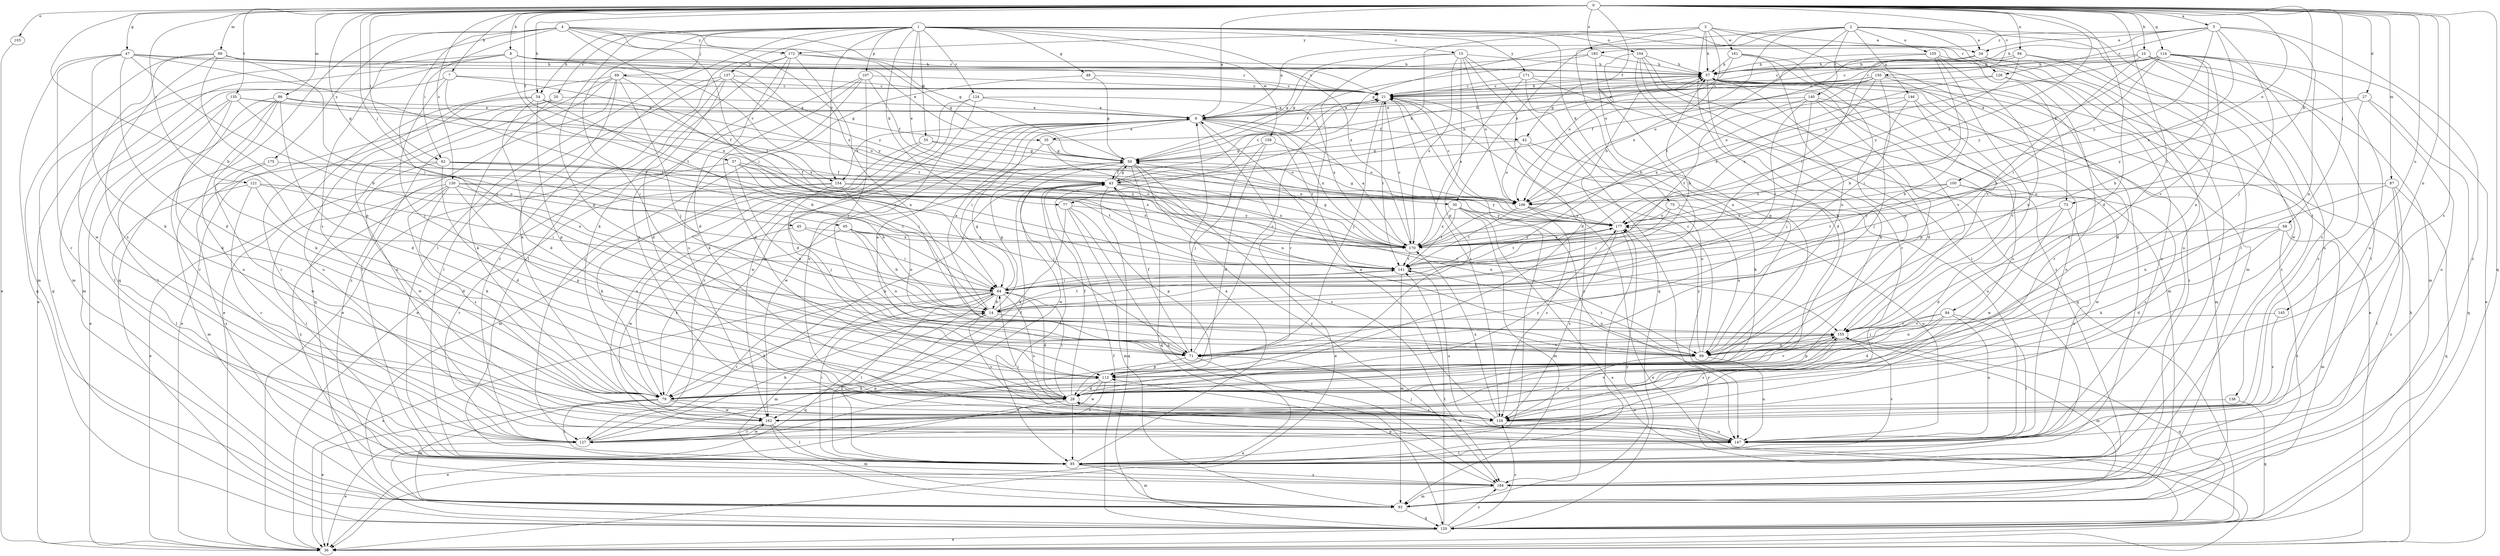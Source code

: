 strict digraph  {
0;
1;
2;
3;
4;
5;
6;
7;
8;
10;
14;
15;
20;
21;
27;
28;
30;
34;
35;
36;
37;
42;
43;
45;
47;
48;
50;
54;
55;
57;
62;
64;
65;
68;
69;
71;
73;
75;
77;
79;
84;
85;
86;
87;
89;
92;
94;
99;
100;
103;
104;
105;
106;
107;
113;
114;
120;
121;
124;
126;
127;
130;
134;
135;
137;
138;
140;
141;
145;
146;
147;
150;
154;
155;
158;
161;
162;
170;
171;
172;
175;
177;
183;
184;
0 -> 5  [label=a];
0 -> 6  [label=a];
0 -> 7  [label=b];
0 -> 8  [label=b];
0 -> 10  [label=b];
0 -> 14  [label=b];
0 -> 27  [label=d];
0 -> 28  [label=d];
0 -> 37  [label=f];
0 -> 42  [label=f];
0 -> 45  [label=g];
0 -> 47  [label=g];
0 -> 54  [label=h];
0 -> 62  [label=i];
0 -> 65  [label=j];
0 -> 68  [label=j];
0 -> 73  [label=k];
0 -> 84  [label=l];
0 -> 86  [label=m];
0 -> 87  [label=m];
0 -> 89  [label=m];
0 -> 94  [label=n];
0 -> 99  [label=n];
0 -> 100  [label=o];
0 -> 103  [label=o];
0 -> 114  [label=q];
0 -> 120  [label=q];
0 -> 121  [label=r];
0 -> 130  [label=s];
0 -> 134  [label=s];
0 -> 135  [label=t];
0 -> 145  [label=u];
0 -> 150  [label=v];
0 -> 170  [label=x];
0 -> 183  [label=z];
1 -> 15  [label=c];
1 -> 20  [label=c];
1 -> 30  [label=e];
1 -> 48  [label=g];
1 -> 54  [label=h];
1 -> 55  [label=h];
1 -> 69  [label=j];
1 -> 71  [label=j];
1 -> 73  [label=k];
1 -> 75  [label=k];
1 -> 77  [label=k];
1 -> 85  [label=l];
1 -> 104  [label=o];
1 -> 107  [label=p];
1 -> 113  [label=p];
1 -> 124  [label=r];
1 -> 126  [label=r];
1 -> 137  [label=t];
1 -> 154  [label=v];
1 -> 158  [label=w];
1 -> 170  [label=x];
1 -> 171  [label=y];
2 -> 6  [label=a];
2 -> 30  [label=e];
2 -> 34  [label=e];
2 -> 50  [label=g];
2 -> 85  [label=l];
2 -> 92  [label=m];
2 -> 105  [label=o];
2 -> 106  [label=o];
2 -> 138  [label=t];
2 -> 140  [label=t];
2 -> 141  [label=t];
2 -> 146  [label=u];
3 -> 14  [label=b];
3 -> 34  [label=e];
3 -> 57  [label=h];
3 -> 77  [label=k];
3 -> 79  [label=k];
3 -> 85  [label=l];
3 -> 161  [label=w];
3 -> 170  [label=x];
3 -> 172  [label=y];
4 -> 21  [label=c];
4 -> 50  [label=g];
4 -> 62  [label=i];
4 -> 64  [label=i];
4 -> 71  [label=j];
4 -> 120  [label=q];
4 -> 134  [label=s];
4 -> 141  [label=t];
4 -> 170  [label=x];
4 -> 172  [label=y];
4 -> 175  [label=y];
5 -> 34  [label=e];
5 -> 57  [label=h];
5 -> 71  [label=j];
5 -> 99  [label=n];
5 -> 126  [label=r];
5 -> 170  [label=x];
5 -> 177  [label=y];
5 -> 183  [label=z];
5 -> 184  [label=z];
6 -> 35  [label=e];
6 -> 42  [label=f];
6 -> 64  [label=i];
6 -> 127  [label=r];
6 -> 141  [label=t];
6 -> 154  [label=v];
6 -> 162  [label=w];
6 -> 170  [label=x];
6 -> 184  [label=z];
7 -> 21  [label=c];
7 -> 71  [label=j];
7 -> 92  [label=m];
7 -> 141  [label=t];
7 -> 177  [label=y];
8 -> 35  [label=e];
8 -> 36  [label=e];
8 -> 57  [label=h];
8 -> 92  [label=m];
8 -> 120  [label=q];
8 -> 141  [label=t];
8 -> 154  [label=v];
8 -> 177  [label=y];
10 -> 14  [label=b];
10 -> 21  [label=c];
10 -> 57  [label=h];
10 -> 85  [label=l];
10 -> 92  [label=m];
10 -> 147  [label=u];
14 -> 6  [label=a];
14 -> 50  [label=g];
14 -> 79  [label=k];
14 -> 85  [label=l];
14 -> 134  [label=s];
14 -> 141  [label=t];
14 -> 155  [label=v];
15 -> 28  [label=d];
15 -> 50  [label=g];
15 -> 57  [label=h];
15 -> 106  [label=o];
15 -> 113  [label=p];
15 -> 120  [label=q];
15 -> 127  [label=r];
15 -> 170  [label=x];
20 -> 6  [label=a];
20 -> 36  [label=e];
20 -> 79  [label=k];
20 -> 147  [label=u];
21 -> 6  [label=a];
21 -> 57  [label=h];
21 -> 71  [label=j];
21 -> 134  [label=s];
21 -> 141  [label=t];
21 -> 184  [label=z];
27 -> 6  [label=a];
27 -> 120  [label=q];
27 -> 134  [label=s];
27 -> 147  [label=u];
27 -> 177  [label=y];
28 -> 36  [label=e];
28 -> 43  [label=f];
28 -> 64  [label=i];
28 -> 85  [label=l];
28 -> 134  [label=s];
28 -> 177  [label=y];
30 -> 36  [label=e];
30 -> 92  [label=m];
30 -> 141  [label=t];
30 -> 147  [label=u];
30 -> 170  [label=x];
30 -> 177  [label=y];
34 -> 57  [label=h];
34 -> 85  [label=l];
34 -> 141  [label=t];
34 -> 147  [label=u];
35 -> 50  [label=g];
35 -> 57  [label=h];
35 -> 99  [label=n];
35 -> 162  [label=w];
36 -> 57  [label=h];
37 -> 36  [label=e];
37 -> 43  [label=f];
37 -> 64  [label=i];
37 -> 99  [label=n];
37 -> 141  [label=t];
37 -> 170  [label=x];
42 -> 50  [label=g];
42 -> 79  [label=k];
42 -> 106  [label=o];
42 -> 147  [label=u];
43 -> 21  [label=c];
43 -> 50  [label=g];
43 -> 57  [label=h];
43 -> 79  [label=k];
43 -> 85  [label=l];
43 -> 99  [label=n];
43 -> 106  [label=o];
43 -> 120  [label=q];
43 -> 155  [label=v];
43 -> 162  [label=w];
43 -> 177  [label=y];
45 -> 64  [label=i];
45 -> 162  [label=w];
45 -> 170  [label=x];
47 -> 14  [label=b];
47 -> 21  [label=c];
47 -> 28  [label=d];
47 -> 57  [label=h];
47 -> 79  [label=k];
47 -> 120  [label=q];
47 -> 127  [label=r];
47 -> 170  [label=x];
48 -> 21  [label=c];
48 -> 50  [label=g];
48 -> 127  [label=r];
50 -> 36  [label=e];
50 -> 43  [label=f];
50 -> 71  [label=j];
50 -> 120  [label=q];
50 -> 184  [label=z];
54 -> 6  [label=a];
54 -> 14  [label=b];
54 -> 28  [label=d];
54 -> 113  [label=p];
54 -> 127  [label=r];
54 -> 147  [label=u];
54 -> 170  [label=x];
55 -> 50  [label=g];
55 -> 92  [label=m];
55 -> 106  [label=o];
55 -> 147  [label=u];
57 -> 21  [label=c];
57 -> 28  [label=d];
57 -> 36  [label=e];
57 -> 79  [label=k];
57 -> 92  [label=m];
57 -> 184  [label=z];
62 -> 14  [label=b];
62 -> 28  [label=d];
62 -> 43  [label=f];
62 -> 162  [label=w];
62 -> 177  [label=y];
62 -> 184  [label=z];
64 -> 14  [label=b];
64 -> 28  [label=d];
64 -> 36  [label=e];
64 -> 50  [label=g];
64 -> 57  [label=h];
64 -> 85  [label=l];
64 -> 92  [label=m];
64 -> 120  [label=q];
64 -> 127  [label=r];
64 -> 134  [label=s];
65 -> 14  [label=b];
65 -> 64  [label=i];
65 -> 79  [label=k];
65 -> 99  [label=n];
65 -> 170  [label=x];
68 -> 28  [label=d];
68 -> 79  [label=k];
68 -> 92  [label=m];
68 -> 170  [label=x];
68 -> 184  [label=z];
69 -> 21  [label=c];
69 -> 36  [label=e];
69 -> 71  [label=j];
69 -> 79  [label=k];
69 -> 85  [label=l];
69 -> 120  [label=q];
69 -> 155  [label=v];
69 -> 184  [label=z];
71 -> 6  [label=a];
71 -> 21  [label=c];
71 -> 36  [label=e];
71 -> 43  [label=f];
71 -> 113  [label=p];
71 -> 155  [label=v];
73 -> 28  [label=d];
73 -> 147  [label=u];
73 -> 162  [label=w];
73 -> 177  [label=y];
75 -> 64  [label=i];
75 -> 99  [label=n];
75 -> 147  [label=u];
75 -> 177  [label=y];
77 -> 79  [label=k];
77 -> 92  [label=m];
77 -> 113  [label=p];
77 -> 177  [label=y];
77 -> 184  [label=z];
79 -> 6  [label=a];
79 -> 36  [label=e];
79 -> 85  [label=l];
79 -> 92  [label=m];
79 -> 113  [label=p];
79 -> 134  [label=s];
79 -> 162  [label=w];
84 -> 28  [label=d];
84 -> 71  [label=j];
84 -> 85  [label=l];
84 -> 99  [label=n];
84 -> 147  [label=u];
84 -> 155  [label=v];
85 -> 6  [label=a];
85 -> 21  [label=c];
85 -> 64  [label=i];
85 -> 92  [label=m];
85 -> 155  [label=v];
85 -> 184  [label=z];
86 -> 6  [label=a];
86 -> 28  [label=d];
86 -> 43  [label=f];
86 -> 79  [label=k];
86 -> 85  [label=l];
86 -> 127  [label=r];
86 -> 147  [label=u];
87 -> 85  [label=l];
87 -> 99  [label=n];
87 -> 106  [label=o];
87 -> 120  [label=q];
87 -> 184  [label=z];
89 -> 21  [label=c];
89 -> 57  [label=h];
89 -> 64  [label=i];
89 -> 92  [label=m];
89 -> 113  [label=p];
89 -> 134  [label=s];
89 -> 162  [label=w];
92 -> 120  [label=q];
92 -> 177  [label=y];
94 -> 21  [label=c];
94 -> 50  [label=g];
94 -> 57  [label=h];
94 -> 99  [label=n];
94 -> 162  [label=w];
94 -> 177  [label=y];
99 -> 21  [label=c];
99 -> 134  [label=s];
99 -> 141  [label=t];
99 -> 147  [label=u];
99 -> 177  [label=y];
100 -> 106  [label=o];
100 -> 134  [label=s];
100 -> 141  [label=t];
100 -> 162  [label=w];
100 -> 170  [label=x];
103 -> 36  [label=e];
104 -> 28  [label=d];
104 -> 57  [label=h];
104 -> 85  [label=l];
104 -> 99  [label=n];
104 -> 127  [label=r];
104 -> 184  [label=z];
105 -> 14  [label=b];
105 -> 57  [label=h];
105 -> 99  [label=n];
105 -> 106  [label=o];
105 -> 155  [label=v];
105 -> 184  [label=z];
106 -> 21  [label=c];
106 -> 36  [label=e];
106 -> 50  [label=g];
106 -> 134  [label=s];
106 -> 141  [label=t];
106 -> 177  [label=y];
107 -> 21  [label=c];
107 -> 28  [label=d];
107 -> 36  [label=e];
107 -> 43  [label=f];
107 -> 71  [label=j];
107 -> 134  [label=s];
113 -> 28  [label=d];
113 -> 79  [label=k];
113 -> 127  [label=r];
113 -> 155  [label=v];
113 -> 162  [label=w];
114 -> 14  [label=b];
114 -> 21  [label=c];
114 -> 36  [label=e];
114 -> 57  [label=h];
114 -> 64  [label=i];
114 -> 106  [label=o];
114 -> 134  [label=s];
114 -> 147  [label=u];
114 -> 155  [label=v];
114 -> 177  [label=y];
120 -> 36  [label=e];
120 -> 43  [label=f];
120 -> 134  [label=s];
120 -> 141  [label=t];
120 -> 177  [label=y];
120 -> 184  [label=z];
121 -> 28  [label=d];
121 -> 64  [label=i];
121 -> 85  [label=l];
121 -> 106  [label=o];
121 -> 127  [label=r];
124 -> 6  [label=a];
124 -> 28  [label=d];
124 -> 79  [label=k];
124 -> 134  [label=s];
124 -> 170  [label=x];
126 -> 21  [label=c];
126 -> 127  [label=r];
126 -> 147  [label=u];
126 -> 170  [label=x];
127 -> 14  [label=b];
127 -> 36  [label=e];
127 -> 43  [label=f];
127 -> 162  [label=w];
130 -> 79  [label=k];
130 -> 85  [label=l];
130 -> 106  [label=o];
130 -> 113  [label=p];
130 -> 134  [label=s];
130 -> 141  [label=t];
130 -> 170  [label=x];
130 -> 184  [label=z];
134 -> 6  [label=a];
134 -> 147  [label=u];
134 -> 170  [label=x];
135 -> 6  [label=a];
135 -> 36  [label=e];
135 -> 79  [label=k];
135 -> 85  [label=l];
135 -> 99  [label=n];
135 -> 106  [label=o];
137 -> 21  [label=c];
137 -> 28  [label=d];
137 -> 36  [label=e];
137 -> 50  [label=g];
137 -> 85  [label=l];
137 -> 127  [label=r];
137 -> 141  [label=t];
138 -> 120  [label=q];
138 -> 162  [label=w];
140 -> 6  [label=a];
140 -> 64  [label=i];
140 -> 71  [label=j];
140 -> 92  [label=m];
140 -> 113  [label=p];
140 -> 134  [label=s];
140 -> 141  [label=t];
141 -> 64  [label=i];
141 -> 92  [label=m];
141 -> 147  [label=u];
145 -> 134  [label=s];
145 -> 155  [label=v];
146 -> 6  [label=a];
146 -> 71  [label=j];
146 -> 147  [label=u];
146 -> 155  [label=v];
146 -> 170  [label=x];
147 -> 28  [label=d];
147 -> 64  [label=i];
147 -> 71  [label=j];
147 -> 85  [label=l];
150 -> 6  [label=a];
150 -> 14  [label=b];
150 -> 21  [label=c];
150 -> 28  [label=d];
150 -> 43  [label=f];
150 -> 64  [label=i];
150 -> 106  [label=o];
150 -> 170  [label=x];
154 -> 71  [label=j];
154 -> 79  [label=k];
154 -> 99  [label=n];
154 -> 106  [label=o];
154 -> 127  [label=r];
154 -> 170  [label=x];
155 -> 71  [label=j];
155 -> 92  [label=m];
155 -> 99  [label=n];
155 -> 113  [label=p];
155 -> 120  [label=q];
155 -> 134  [label=s];
158 -> 28  [label=d];
158 -> 50  [label=g];
158 -> 71  [label=j];
158 -> 106  [label=o];
161 -> 57  [label=h];
161 -> 99  [label=n];
161 -> 106  [label=o];
161 -> 113  [label=p];
161 -> 155  [label=v];
162 -> 85  [label=l];
162 -> 92  [label=m];
162 -> 127  [label=r];
162 -> 155  [label=v];
170 -> 6  [label=a];
170 -> 21  [label=c];
170 -> 50  [label=g];
170 -> 141  [label=t];
170 -> 177  [label=y];
171 -> 21  [label=c];
171 -> 120  [label=q];
171 -> 147  [label=u];
171 -> 155  [label=v];
171 -> 170  [label=x];
172 -> 28  [label=d];
172 -> 50  [label=g];
172 -> 57  [label=h];
172 -> 79  [label=k];
172 -> 85  [label=l];
172 -> 99  [label=n];
172 -> 134  [label=s];
175 -> 43  [label=f];
175 -> 92  [label=m];
175 -> 162  [label=w];
177 -> 57  [label=h];
177 -> 85  [label=l];
177 -> 134  [label=s];
177 -> 141  [label=t];
177 -> 170  [label=x];
183 -> 43  [label=f];
183 -> 50  [label=g];
183 -> 57  [label=h];
183 -> 113  [label=p];
184 -> 92  [label=m];
184 -> 113  [label=p];
}

